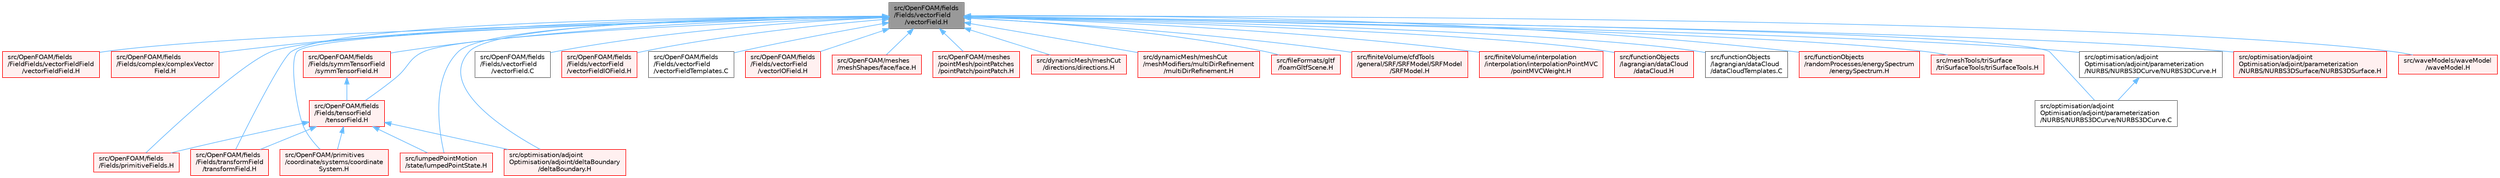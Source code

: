 digraph "src/OpenFOAM/fields/Fields/vectorField/vectorField.H"
{
 // LATEX_PDF_SIZE
  bgcolor="transparent";
  edge [fontname=Helvetica,fontsize=10,labelfontname=Helvetica,labelfontsize=10];
  node [fontname=Helvetica,fontsize=10,shape=box,height=0.2,width=0.4];
  Node1 [id="Node000001",label="src/OpenFOAM/fields\l/Fields/vectorField\l/vectorField.H",height=0.2,width=0.4,color="gray40", fillcolor="grey60", style="filled", fontcolor="black",tooltip=" "];
  Node1 -> Node2 [id="edge1_Node000001_Node000002",dir="back",color="steelblue1",style="solid",tooltip=" "];
  Node2 [id="Node000002",label="src/OpenFOAM/fields\l/FieldFields/vectorFieldField\l/vectorFieldField.H",height=0.2,width=0.4,color="red", fillcolor="#FFF0F0", style="filled",URL="$vectorFieldField_8H.html",tooltip="Specialisation of FieldField<T> for vector."];
  Node1 -> Node313 [id="edge2_Node000001_Node000313",dir="back",color="steelblue1",style="solid",tooltip=" "];
  Node313 [id="Node000313",label="src/OpenFOAM/fields\l/Fields/complex/complexVector\lField.H",height=0.2,width=0.4,color="red", fillcolor="#FFF0F0", style="filled",URL="$complexVectorField_8H.html",tooltip=" "];
  Node1 -> Node327 [id="edge3_Node000001_Node000327",dir="back",color="steelblue1",style="solid",tooltip=" "];
  Node327 [id="Node000327",label="src/OpenFOAM/fields\l/Fields/primitiveFields.H",height=0.2,width=0.4,color="red", fillcolor="#FFF0F0", style="filled",URL="$primitiveFields_8H.html",tooltip="Specialisations of Field<T> for scalar, vector and tensor."];
  Node1 -> Node5658 [id="edge4_Node000001_Node005658",dir="back",color="steelblue1",style="solid",tooltip=" "];
  Node5658 [id="Node005658",label="src/OpenFOAM/fields\l/Fields/symmTensorField\l/symmTensorField.H",height=0.2,width=0.4,color="red", fillcolor="#FFF0F0", style="filled",URL="$symmTensorField_8H.html",tooltip=" "];
  Node5658 -> Node5667 [id="edge5_Node005658_Node005667",dir="back",color="steelblue1",style="solid",tooltip=" "];
  Node5667 [id="Node005667",label="src/OpenFOAM/fields\l/Fields/tensorField\l/tensorField.H",height=0.2,width=0.4,color="red", fillcolor="#FFF0F0", style="filled",URL="$tensorField_8H.html",tooltip=" "];
  Node5667 -> Node327 [id="edge6_Node005667_Node000327",dir="back",color="steelblue1",style="solid",tooltip=" "];
  Node5667 -> Node5685 [id="edge7_Node005667_Node005685",dir="back",color="steelblue1",style="solid",tooltip=" "];
  Node5685 [id="Node005685",label="src/OpenFOAM/fields\l/Fields/transformField\l/transformField.H",height=0.2,width=0.4,color="red", fillcolor="#FFF0F0", style="filled",URL="$transformField_8H.html",tooltip="Spatial transformation functions for primitive fields."];
  Node5667 -> Node5376 [id="edge8_Node005667_Node005376",dir="back",color="steelblue1",style="solid",tooltip=" "];
  Node5376 [id="Node005376",label="src/OpenFOAM/primitives\l/coordinate/systems/coordinate\lSystem.H",height=0.2,width=0.4,color="red", fillcolor="#FFF0F0", style="filled",URL="$coordinateSystem_8H.html",tooltip=" "];
  Node5667 -> Node5512 [id="edge9_Node005667_Node005512",dir="back",color="steelblue1",style="solid",tooltip=" "];
  Node5512 [id="Node005512",label="src/lumpedPointMotion\l/state/lumpedPointState.H",height=0.2,width=0.4,color="red", fillcolor="#FFF0F0", style="filled",URL="$lumpedPointState_8H.html",tooltip=" "];
  Node5667 -> Node5571 [id="edge10_Node005667_Node005571",dir="back",color="steelblue1",style="solid",tooltip=" "];
  Node5571 [id="Node005571",label="src/optimisation/adjoint\lOptimisation/adjoint/deltaBoundary\l/deltaBoundary.H",height=0.2,width=0.4,color="red", fillcolor="#FFF0F0", style="filled",URL="$deltaBoundary_8H.html",tooltip=" "];
  Node1 -> Node5667 [id="edge11_Node000001_Node005667",dir="back",color="steelblue1",style="solid",tooltip=" "];
  Node1 -> Node5685 [id="edge12_Node000001_Node005685",dir="back",color="steelblue1",style="solid",tooltip=" "];
  Node1 -> Node5696 [id="edge13_Node000001_Node005696",dir="back",color="steelblue1",style="solid",tooltip=" "];
  Node5696 [id="Node005696",label="src/OpenFOAM/fields\l/Fields/vectorField\l/vectorField.C",height=0.2,width=0.4,color="grey40", fillcolor="white", style="filled",URL="$vectorField_8C.html",tooltip=" "];
  Node1 -> Node5697 [id="edge14_Node000001_Node005697",dir="back",color="steelblue1",style="solid",tooltip=" "];
  Node5697 [id="Node005697",label="src/OpenFOAM/fields\l/Fields/vectorField\l/vectorFieldIOField.H",height=0.2,width=0.4,color="red", fillcolor="#FFF0F0", style="filled",URL="$vectorFieldIOField_8H.html",tooltip=" "];
  Node1 -> Node5699 [id="edge15_Node000001_Node005699",dir="back",color="steelblue1",style="solid",tooltip=" "];
  Node5699 [id="Node005699",label="src/OpenFOAM/fields\l/Fields/vectorField\l/vectorFieldTemplates.C",height=0.2,width=0.4,color="grey40", fillcolor="white", style="filled",URL="$vectorFieldTemplates_8C.html",tooltip=" "];
  Node1 -> Node5700 [id="edge16_Node000001_Node005700",dir="back",color="steelblue1",style="solid",tooltip=" "];
  Node5700 [id="Node005700",label="src/OpenFOAM/fields\l/Fields/vectorField\l/vectorIOField.H",height=0.2,width=0.4,color="red", fillcolor="#FFF0F0", style="filled",URL="$vectorIOField_8H.html",tooltip=" "];
  Node1 -> Node4451 [id="edge17_Node000001_Node004451",dir="back",color="steelblue1",style="solid",tooltip=" "];
  Node4451 [id="Node004451",label="src/OpenFOAM/meshes\l/meshShapes/face/face.H",height=0.2,width=0.4,color="red", fillcolor="#FFF0F0", style="filled",URL="$face_8H.html",tooltip=" "];
  Node1 -> Node5316 [id="edge18_Node000001_Node005316",dir="back",color="steelblue1",style="solid",tooltip=" "];
  Node5316 [id="Node005316",label="src/OpenFOAM/meshes\l/pointMesh/pointPatches\l/pointPatch/pointPatch.H",height=0.2,width=0.4,color="red", fillcolor="#FFF0F0", style="filled",URL="$pointPatch_8H.html",tooltip=" "];
  Node1 -> Node5376 [id="edge19_Node000001_Node005376",dir="back",color="steelblue1",style="solid",tooltip=" "];
  Node1 -> Node5702 [id="edge20_Node000001_Node005702",dir="back",color="steelblue1",style="solid",tooltip=" "];
  Node5702 [id="Node005702",label="src/dynamicMesh/meshCut\l/directions/directions.H",height=0.2,width=0.4,color="red", fillcolor="#FFF0F0", style="filled",URL="$directions_8H.html",tooltip=" "];
  Node1 -> Node1517 [id="edge21_Node000001_Node001517",dir="back",color="steelblue1",style="solid",tooltip=" "];
  Node1517 [id="Node001517",label="src/dynamicMesh/meshCut\l/meshModifiers/multiDirRefinement\l/multiDirRefinement.H",height=0.2,width=0.4,color="red", fillcolor="#FFF0F0", style="filled",URL="$multiDirRefinement_8H.html",tooltip=" "];
  Node1 -> Node5703 [id="edge22_Node000001_Node005703",dir="back",color="steelblue1",style="solid",tooltip=" "];
  Node5703 [id="Node005703",label="src/fileFormats/gltf\l/foamGltfScene.H",height=0.2,width=0.4,color="red", fillcolor="#FFF0F0", style="filled",URL="$foamGltfScene_8H.html",tooltip=" "];
  Node1 -> Node1726 [id="edge23_Node000001_Node001726",dir="back",color="steelblue1",style="solid",tooltip=" "];
  Node1726 [id="Node001726",label="src/finiteVolume/cfdTools\l/general/SRF/SRFModel/SRFModel\l/SRFModel.H",height=0.2,width=0.4,color="red", fillcolor="#FFF0F0", style="filled",URL="$SRFModel_8H.html",tooltip=" "];
  Node1 -> Node924 [id="edge24_Node000001_Node000924",dir="back",color="steelblue1",style="solid",tooltip=" "];
  Node924 [id="Node000924",label="src/finiteVolume/interpolation\l/interpolation/interpolationPointMVC\l/pointMVCWeight.H",height=0.2,width=0.4,color="red", fillcolor="#FFF0F0", style="filled",URL="$pointMVCWeight_8H.html",tooltip=" "];
  Node1 -> Node5707 [id="edge25_Node000001_Node005707",dir="back",color="steelblue1",style="solid",tooltip=" "];
  Node5707 [id="Node005707",label="src/functionObjects\l/lagrangian/dataCloud\l/dataCloud.H",height=0.2,width=0.4,color="red", fillcolor="#FFF0F0", style="filled",URL="$dataCloud_8H.html",tooltip=" "];
  Node1 -> Node5511 [id="edge26_Node000001_Node005511",dir="back",color="steelblue1",style="solid",tooltip=" "];
  Node5511 [id="Node005511",label="src/functionObjects\l/lagrangian/dataCloud\l/dataCloudTemplates.C",height=0.2,width=0.4,color="grey40", fillcolor="white", style="filled",URL="$dataCloudTemplates_8C.html",tooltip=" "];
  Node1 -> Node5708 [id="edge27_Node000001_Node005708",dir="back",color="steelblue1",style="solid",tooltip=" "];
  Node5708 [id="Node005708",label="src/functionObjects\l/randomProcesses/energySpectrum\l/energySpectrum.H",height=0.2,width=0.4,color="red", fillcolor="#FFF0F0", style="filled",URL="$energySpectrum_8H.html",tooltip=" "];
  Node1 -> Node5512 [id="edge28_Node000001_Node005512",dir="back",color="steelblue1",style="solid",tooltip=" "];
  Node1 -> Node4232 [id="edge29_Node000001_Node004232",dir="back",color="steelblue1",style="solid",tooltip=" "];
  Node4232 [id="Node004232",label="src/meshTools/triSurface\l/triSurfaceTools/triSurfaceTools.H",height=0.2,width=0.4,color="red", fillcolor="#FFF0F0", style="filled",URL="$triSurfaceTools_8H.html",tooltip=" "];
  Node1 -> Node5571 [id="edge30_Node000001_Node005571",dir="back",color="steelblue1",style="solid",tooltip=" "];
  Node1 -> Node5709 [id="edge31_Node000001_Node005709",dir="back",color="steelblue1",style="solid",tooltip=" "];
  Node5709 [id="Node005709",label="src/optimisation/adjoint\lOptimisation/adjoint/parameterization\l/NURBS/NURBS3DCurve/NURBS3DCurve.C",height=0.2,width=0.4,color="grey40", fillcolor="white", style="filled",URL="$NURBS3DCurve_8C.html",tooltip=" "];
  Node1 -> Node5710 [id="edge32_Node000001_Node005710",dir="back",color="steelblue1",style="solid",tooltip=" "];
  Node5710 [id="Node005710",label="src/optimisation/adjoint\lOptimisation/adjoint/parameterization\l/NURBS/NURBS3DCurve/NURBS3DCurve.H",height=0.2,width=0.4,color="grey40", fillcolor="white", style="filled",URL="$NURBS3DCurve_8H.html",tooltip=" "];
  Node5710 -> Node5709 [id="edge33_Node005710_Node005709",dir="back",color="steelblue1",style="solid",tooltip=" "];
  Node1 -> Node5711 [id="edge34_Node000001_Node005711",dir="back",color="steelblue1",style="solid",tooltip=" "];
  Node5711 [id="Node005711",label="src/optimisation/adjoint\lOptimisation/adjoint/parameterization\l/NURBS/NURBS3DSurface/NURBS3DSurface.H",height=0.2,width=0.4,color="red", fillcolor="#FFF0F0", style="filled",URL="$NURBS3DSurface_8H.html",tooltip=" "];
  Node1 -> Node5712 [id="edge35_Node000001_Node005712",dir="back",color="steelblue1",style="solid",tooltip=" "];
  Node5712 [id="Node005712",label="src/waveModels/waveModel\l/waveModel.H",height=0.2,width=0.4,color="red", fillcolor="#FFF0F0", style="filled",URL="$waveModel_8H.html",tooltip=" "];
}
